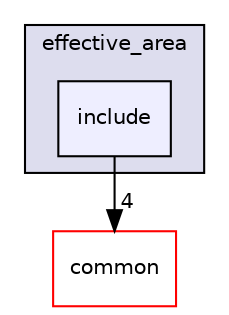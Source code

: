 digraph "/home/runner/work/OMSim/OMSim/effective_area/include" {
  compound=true
  node [ fontsize="10", fontname="Helvetica"];
  edge [ labelfontsize="10", labelfontname="Helvetica"];
  subgraph clusterdir_0508a806709bbb036eb481438c5edd07 {
    graph [ bgcolor="#ddddee", pencolor="black", label="effective_area" fontname="Helvetica", fontsize="10", URL="dir_0508a806709bbb036eb481438c5edd07.html"]
  dir_067620130b80b08c0f6387663e9785ff [shape=box, label="include", style="filled", fillcolor="#eeeeff", pencolor="black", URL="dir_067620130b80b08c0f6387663e9785ff.html"];
  }
  dir_bdd9a5d540de89e9fe90efdfc6973a4f [shape=box label="common" fillcolor="white" style="filled" color="red" URL="dir_bdd9a5d540de89e9fe90efdfc6973a4f.html"];
  dir_067620130b80b08c0f6387663e9785ff->dir_bdd9a5d540de89e9fe90efdfc6973a4f [headlabel="4", labeldistance=1.5 headhref="dir_000004_000000.html"];
}
